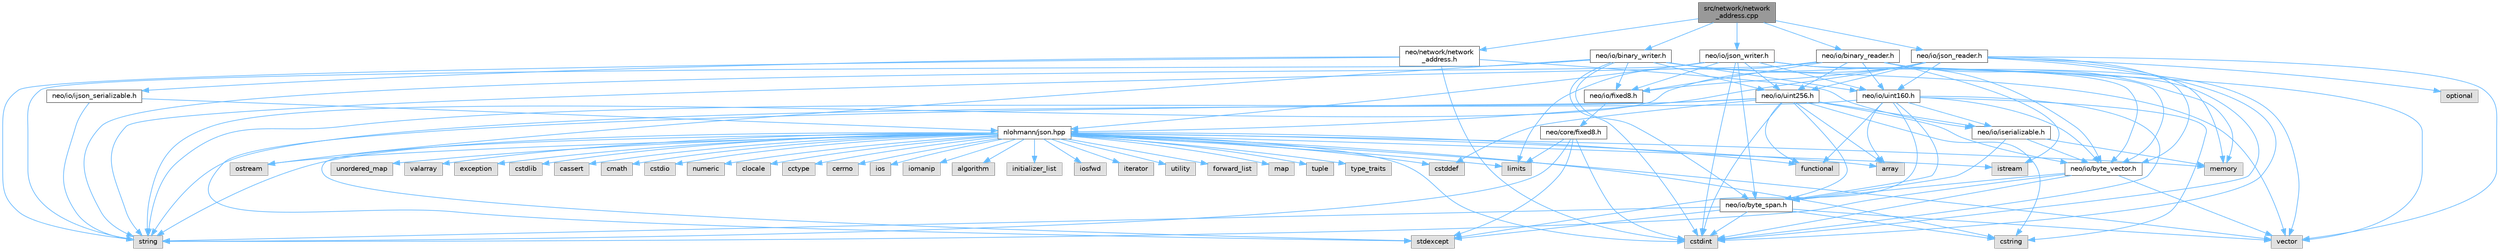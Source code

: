 digraph "src/network/network_address.cpp"
{
 // LATEX_PDF_SIZE
  bgcolor="transparent";
  edge [fontname=Helvetica,fontsize=10,labelfontname=Helvetica,labelfontsize=10];
  node [fontname=Helvetica,fontsize=10,shape=box,height=0.2,width=0.4];
  Node1 [id="Node000001",label="src/network/network\l_address.cpp",height=0.2,width=0.4,color="gray40", fillcolor="grey60", style="filled", fontcolor="black",tooltip=" "];
  Node1 -> Node2 [id="edge120_Node000001_Node000002",color="steelblue1",style="solid",tooltip=" "];
  Node2 [id="Node000002",label="neo/io/binary_reader.h",height=0.2,width=0.4,color="grey40", fillcolor="white", style="filled",URL="$binary__reader_8h.html",tooltip=" "];
  Node2 -> Node3 [id="edge121_Node000002_Node000003",color="steelblue1",style="solid",tooltip=" "];
  Node3 [id="Node000003",label="neo/io/byte_vector.h",height=0.2,width=0.4,color="grey40", fillcolor="white", style="filled",URL="$io_2byte__vector_8h.html",tooltip=" "];
  Node3 -> Node4 [id="edge122_Node000003_Node000004",color="steelblue1",style="solid",tooltip=" "];
  Node4 [id="Node000004",label="neo/io/byte_span.h",height=0.2,width=0.4,color="grey40", fillcolor="white", style="filled",URL="$io_2byte__span_8h.html",tooltip=" "];
  Node4 -> Node5 [id="edge123_Node000004_Node000005",color="steelblue1",style="solid",tooltip=" "];
  Node5 [id="Node000005",label="cstdint",height=0.2,width=0.4,color="grey60", fillcolor="#E0E0E0", style="filled",tooltip=" "];
  Node4 -> Node6 [id="edge124_Node000004_Node000006",color="steelblue1",style="solid",tooltip=" "];
  Node6 [id="Node000006",label="cstring",height=0.2,width=0.4,color="grey60", fillcolor="#E0E0E0", style="filled",tooltip=" "];
  Node4 -> Node7 [id="edge125_Node000004_Node000007",color="steelblue1",style="solid",tooltip=" "];
  Node7 [id="Node000007",label="stdexcept",height=0.2,width=0.4,color="grey60", fillcolor="#E0E0E0", style="filled",tooltip=" "];
  Node4 -> Node8 [id="edge126_Node000004_Node000008",color="steelblue1",style="solid",tooltip=" "];
  Node8 [id="Node000008",label="string",height=0.2,width=0.4,color="grey60", fillcolor="#E0E0E0", style="filled",tooltip=" "];
  Node4 -> Node9 [id="edge127_Node000004_Node000009",color="steelblue1",style="solid",tooltip=" "];
  Node9 [id="Node000009",label="vector",height=0.2,width=0.4,color="grey60", fillcolor="#E0E0E0", style="filled",tooltip=" "];
  Node3 -> Node5 [id="edge128_Node000003_Node000005",color="steelblue1",style="solid",tooltip=" "];
  Node3 -> Node8 [id="edge129_Node000003_Node000008",color="steelblue1",style="solid",tooltip=" "];
  Node3 -> Node9 [id="edge130_Node000003_Node000009",color="steelblue1",style="solid",tooltip=" "];
  Node2 -> Node10 [id="edge131_Node000002_Node000010",color="steelblue1",style="solid",tooltip=" "];
  Node10 [id="Node000010",label="neo/io/fixed8.h",height=0.2,width=0.4,color="grey40", fillcolor="white", style="filled",URL="$io_2fixed8_8h.html",tooltip=" "];
  Node10 -> Node11 [id="edge132_Node000010_Node000011",color="steelblue1",style="solid",tooltip=" "];
  Node11 [id="Node000011",label="neo/core/fixed8.h",height=0.2,width=0.4,color="grey40", fillcolor="white", style="filled",URL="$core_2fixed8_8h.html",tooltip=" "];
  Node11 -> Node5 [id="edge133_Node000011_Node000005",color="steelblue1",style="solid",tooltip=" "];
  Node11 -> Node12 [id="edge134_Node000011_Node000012",color="steelblue1",style="solid",tooltip=" "];
  Node12 [id="Node000012",label="limits",height=0.2,width=0.4,color="grey60", fillcolor="#E0E0E0", style="filled",tooltip=" "];
  Node11 -> Node7 [id="edge135_Node000011_Node000007",color="steelblue1",style="solid",tooltip=" "];
  Node11 -> Node8 [id="edge136_Node000011_Node000008",color="steelblue1",style="solid",tooltip=" "];
  Node2 -> Node13 [id="edge137_Node000002_Node000013",color="steelblue1",style="solid",tooltip=" "];
  Node13 [id="Node000013",label="neo/io/uint160.h",height=0.2,width=0.4,color="grey40", fillcolor="white", style="filled",URL="$uint160_8h.html",tooltip=" "];
  Node13 -> Node4 [id="edge138_Node000013_Node000004",color="steelblue1",style="solid",tooltip=" "];
  Node13 -> Node3 [id="edge139_Node000013_Node000003",color="steelblue1",style="solid",tooltip=" "];
  Node13 -> Node14 [id="edge140_Node000013_Node000014",color="steelblue1",style="solid",tooltip=" "];
  Node14 [id="Node000014",label="neo/io/iserializable.h",height=0.2,width=0.4,color="grey40", fillcolor="white", style="filled",URL="$iserializable_8h.html",tooltip=" "];
  Node14 -> Node4 [id="edge141_Node000014_Node000004",color="steelblue1",style="solid",tooltip=" "];
  Node14 -> Node3 [id="edge142_Node000014_Node000003",color="steelblue1",style="solid",tooltip=" "];
  Node14 -> Node15 [id="edge143_Node000014_Node000015",color="steelblue1",style="solid",tooltip=" "];
  Node15 [id="Node000015",label="memory",height=0.2,width=0.4,color="grey60", fillcolor="#E0E0E0", style="filled",tooltip=" "];
  Node13 -> Node16 [id="edge144_Node000013_Node000016",color="steelblue1",style="solid",tooltip=" "];
  Node16 [id="Node000016",label="array",height=0.2,width=0.4,color="grey60", fillcolor="#E0E0E0", style="filled",tooltip=" "];
  Node13 -> Node5 [id="edge145_Node000013_Node000005",color="steelblue1",style="solid",tooltip=" "];
  Node13 -> Node6 [id="edge146_Node000013_Node000006",color="steelblue1",style="solid",tooltip=" "];
  Node13 -> Node17 [id="edge147_Node000013_Node000017",color="steelblue1",style="solid",tooltip=" "];
  Node17 [id="Node000017",label="functional",height=0.2,width=0.4,color="grey60", fillcolor="#E0E0E0", style="filled",tooltip=" "];
  Node13 -> Node7 [id="edge148_Node000013_Node000007",color="steelblue1",style="solid",tooltip=" "];
  Node13 -> Node8 [id="edge149_Node000013_Node000008",color="steelblue1",style="solid",tooltip=" "];
  Node2 -> Node18 [id="edge150_Node000002_Node000018",color="steelblue1",style="solid",tooltip=" "];
  Node18 [id="Node000018",label="neo/io/uint256.h",height=0.2,width=0.4,color="grey40", fillcolor="white", style="filled",URL="$uint256_8h.html",tooltip=" "];
  Node18 -> Node4 [id="edge151_Node000018_Node000004",color="steelblue1",style="solid",tooltip=" "];
  Node18 -> Node3 [id="edge152_Node000018_Node000003",color="steelblue1",style="solid",tooltip=" "];
  Node18 -> Node14 [id="edge153_Node000018_Node000014",color="steelblue1",style="solid",tooltip=" "];
  Node18 -> Node16 [id="edge154_Node000018_Node000016",color="steelblue1",style="solid",tooltip=" "];
  Node18 -> Node19 [id="edge155_Node000018_Node000019",color="steelblue1",style="solid",tooltip=" "];
  Node19 [id="Node000019",label="cstddef",height=0.2,width=0.4,color="grey60", fillcolor="#E0E0E0", style="filled",tooltip=" "];
  Node18 -> Node5 [id="edge156_Node000018_Node000005",color="steelblue1",style="solid",tooltip=" "];
  Node18 -> Node6 [id="edge157_Node000018_Node000006",color="steelblue1",style="solid",tooltip=" "];
  Node18 -> Node17 [id="edge158_Node000018_Node000017",color="steelblue1",style="solid",tooltip=" "];
  Node18 -> Node7 [id="edge159_Node000018_Node000007",color="steelblue1",style="solid",tooltip=" "];
  Node18 -> Node8 [id="edge160_Node000018_Node000008",color="steelblue1",style="solid",tooltip=" "];
  Node2 -> Node5 [id="edge161_Node000002_Node000005",color="steelblue1",style="solid",tooltip=" "];
  Node2 -> Node20 [id="edge162_Node000002_Node000020",color="steelblue1",style="solid",tooltip=" "];
  Node20 [id="Node000020",label="istream",height=0.2,width=0.4,color="grey60", fillcolor="#E0E0E0", style="filled",tooltip=" "];
  Node2 -> Node12 [id="edge163_Node000002_Node000012",color="steelblue1",style="solid",tooltip=" "];
  Node2 -> Node15 [id="edge164_Node000002_Node000015",color="steelblue1",style="solid",tooltip=" "];
  Node2 -> Node8 [id="edge165_Node000002_Node000008",color="steelblue1",style="solid",tooltip=" "];
  Node2 -> Node9 [id="edge166_Node000002_Node000009",color="steelblue1",style="solid",tooltip=" "];
  Node1 -> Node21 [id="edge167_Node000001_Node000021",color="steelblue1",style="solid",tooltip=" "];
  Node21 [id="Node000021",label="neo/io/binary_writer.h",height=0.2,width=0.4,color="grey40", fillcolor="white", style="filled",URL="$binary__writer_8h.html",tooltip=" "];
  Node21 -> Node4 [id="edge168_Node000021_Node000004",color="steelblue1",style="solid",tooltip=" "];
  Node21 -> Node3 [id="edge169_Node000021_Node000003",color="steelblue1",style="solid",tooltip=" "];
  Node21 -> Node10 [id="edge170_Node000021_Node000010",color="steelblue1",style="solid",tooltip=" "];
  Node21 -> Node13 [id="edge171_Node000021_Node000013",color="steelblue1",style="solid",tooltip=" "];
  Node21 -> Node18 [id="edge172_Node000021_Node000018",color="steelblue1",style="solid",tooltip=" "];
  Node21 -> Node5 [id="edge173_Node000021_Node000005",color="steelblue1",style="solid",tooltip=" "];
  Node21 -> Node22 [id="edge174_Node000021_Node000022",color="steelblue1",style="solid",tooltip=" "];
  Node22 [id="Node000022",label="ostream",height=0.2,width=0.4,color="grey60", fillcolor="#E0E0E0", style="filled",tooltip=" "];
  Node21 -> Node8 [id="edge175_Node000021_Node000008",color="steelblue1",style="solid",tooltip=" "];
  Node21 -> Node9 [id="edge176_Node000021_Node000009",color="steelblue1",style="solid",tooltip=" "];
  Node1 -> Node23 [id="edge177_Node000001_Node000023",color="steelblue1",style="solid",tooltip=" "];
  Node23 [id="Node000023",label="neo/io/json_reader.h",height=0.2,width=0.4,color="grey40", fillcolor="white", style="filled",URL="$json__reader_8h.html",tooltip=" "];
  Node23 -> Node3 [id="edge178_Node000023_Node000003",color="steelblue1",style="solid",tooltip=" "];
  Node23 -> Node10 [id="edge179_Node000023_Node000010",color="steelblue1",style="solid",tooltip=" "];
  Node23 -> Node13 [id="edge180_Node000023_Node000013",color="steelblue1",style="solid",tooltip=" "];
  Node23 -> Node18 [id="edge181_Node000023_Node000018",color="steelblue1",style="solid",tooltip=" "];
  Node23 -> Node5 [id="edge182_Node000023_Node000005",color="steelblue1",style="solid",tooltip=" "];
  Node23 -> Node15 [id="edge183_Node000023_Node000015",color="steelblue1",style="solid",tooltip=" "];
  Node23 -> Node24 [id="edge184_Node000023_Node000024",color="steelblue1",style="solid",tooltip=" "];
  Node24 [id="Node000024",label="nlohmann/json.hpp",height=0.2,width=0.4,color="grey40", fillcolor="white", style="filled",URL="$json_8hpp.html",tooltip=" "];
  Node24 -> Node25 [id="edge185_Node000024_Node000025",color="steelblue1",style="solid",tooltip=" "];
  Node25 [id="Node000025",label="algorithm",height=0.2,width=0.4,color="grey60", fillcolor="#E0E0E0", style="filled",tooltip=" "];
  Node24 -> Node19 [id="edge186_Node000024_Node000019",color="steelblue1",style="solid",tooltip=" "];
  Node24 -> Node17 [id="edge187_Node000024_Node000017",color="steelblue1",style="solid",tooltip=" "];
  Node24 -> Node26 [id="edge188_Node000024_Node000026",color="steelblue1",style="solid",tooltip=" "];
  Node26 [id="Node000026",label="initializer_list",height=0.2,width=0.4,color="grey60", fillcolor="#E0E0E0", style="filled",tooltip=" "];
  Node24 -> Node27 [id="edge189_Node000024_Node000027",color="steelblue1",style="solid",tooltip=" "];
  Node27 [id="Node000027",label="iosfwd",height=0.2,width=0.4,color="grey60", fillcolor="#E0E0E0", style="filled",tooltip=" "];
  Node24 -> Node28 [id="edge190_Node000024_Node000028",color="steelblue1",style="solid",tooltip=" "];
  Node28 [id="Node000028",label="iterator",height=0.2,width=0.4,color="grey60", fillcolor="#E0E0E0", style="filled",tooltip=" "];
  Node24 -> Node15 [id="edge191_Node000024_Node000015",color="steelblue1",style="solid",tooltip=" "];
  Node24 -> Node8 [id="edge192_Node000024_Node000008",color="steelblue1",style="solid",tooltip=" "];
  Node24 -> Node29 [id="edge193_Node000024_Node000029",color="steelblue1",style="solid",tooltip=" "];
  Node29 [id="Node000029",label="utility",height=0.2,width=0.4,color="grey60", fillcolor="#E0E0E0", style="filled",tooltip=" "];
  Node24 -> Node9 [id="edge194_Node000024_Node000009",color="steelblue1",style="solid",tooltip=" "];
  Node24 -> Node16 [id="edge195_Node000024_Node000016",color="steelblue1",style="solid",tooltip=" "];
  Node24 -> Node30 [id="edge196_Node000024_Node000030",color="steelblue1",style="solid",tooltip=" "];
  Node30 [id="Node000030",label="forward_list",height=0.2,width=0.4,color="grey60", fillcolor="#E0E0E0", style="filled",tooltip=" "];
  Node24 -> Node31 [id="edge197_Node000024_Node000031",color="steelblue1",style="solid",tooltip=" "];
  Node31 [id="Node000031",label="map",height=0.2,width=0.4,color="grey60", fillcolor="#E0E0E0", style="filled",tooltip=" "];
  Node24 -> Node32 [id="edge198_Node000024_Node000032",color="steelblue1",style="solid",tooltip=" "];
  Node32 [id="Node000032",label="tuple",height=0.2,width=0.4,color="grey60", fillcolor="#E0E0E0", style="filled",tooltip=" "];
  Node24 -> Node33 [id="edge199_Node000024_Node000033",color="steelblue1",style="solid",tooltip=" "];
  Node33 [id="Node000033",label="type_traits",height=0.2,width=0.4,color="grey60", fillcolor="#E0E0E0", style="filled",tooltip=" "];
  Node24 -> Node34 [id="edge200_Node000024_Node000034",color="steelblue1",style="solid",tooltip=" "];
  Node34 [id="Node000034",label="unordered_map",height=0.2,width=0.4,color="grey60", fillcolor="#E0E0E0", style="filled",tooltip=" "];
  Node24 -> Node35 [id="edge201_Node000024_Node000035",color="steelblue1",style="solid",tooltip=" "];
  Node35 [id="Node000035",label="valarray",height=0.2,width=0.4,color="grey60", fillcolor="#E0E0E0", style="filled",tooltip=" "];
  Node24 -> Node36 [id="edge202_Node000024_Node000036",color="steelblue1",style="solid",tooltip=" "];
  Node36 [id="Node000036",label="exception",height=0.2,width=0.4,color="grey60", fillcolor="#E0E0E0", style="filled",tooltip=" "];
  Node24 -> Node7 [id="edge203_Node000024_Node000007",color="steelblue1",style="solid",tooltip=" "];
  Node24 -> Node5 [id="edge204_Node000024_Node000005",color="steelblue1",style="solid",tooltip=" "];
  Node24 -> Node37 [id="edge205_Node000024_Node000037",color="steelblue1",style="solid",tooltip=" "];
  Node37 [id="Node000037",label="cstdlib",height=0.2,width=0.4,color="grey60", fillcolor="#E0E0E0", style="filled",tooltip=" "];
  Node24 -> Node38 [id="edge206_Node000024_Node000038",color="steelblue1",style="solid",tooltip=" "];
  Node38 [id="Node000038",label="cassert",height=0.2,width=0.4,color="grey60", fillcolor="#E0E0E0", style="filled",tooltip=" "];
  Node24 -> Node12 [id="edge207_Node000024_Node000012",color="steelblue1",style="solid",tooltip=" "];
  Node24 -> Node6 [id="edge208_Node000024_Node000006",color="steelblue1",style="solid",tooltip=" "];
  Node24 -> Node39 [id="edge209_Node000024_Node000039",color="steelblue1",style="solid",tooltip=" "];
  Node39 [id="Node000039",label="cmath",height=0.2,width=0.4,color="grey60", fillcolor="#E0E0E0", style="filled",tooltip=" "];
  Node24 -> Node40 [id="edge210_Node000024_Node000040",color="steelblue1",style="solid",tooltip=" "];
  Node40 [id="Node000040",label="cstdio",height=0.2,width=0.4,color="grey60", fillcolor="#E0E0E0", style="filled",tooltip=" "];
  Node24 -> Node41 [id="edge211_Node000024_Node000041",color="steelblue1",style="solid",tooltip=" "];
  Node41 [id="Node000041",label="numeric",height=0.2,width=0.4,color="grey60", fillcolor="#E0E0E0", style="filled",tooltip=" "];
  Node24 -> Node20 [id="edge212_Node000024_Node000020",color="steelblue1",style="solid",tooltip=" "];
  Node24 -> Node42 [id="edge213_Node000024_Node000042",color="steelblue1",style="solid",tooltip=" "];
  Node42 [id="Node000042",label="clocale",height=0.2,width=0.4,color="grey60", fillcolor="#E0E0E0", style="filled",tooltip=" "];
  Node24 -> Node43 [id="edge214_Node000024_Node000043",color="steelblue1",style="solid",tooltip=" "];
  Node43 [id="Node000043",label="cctype",height=0.2,width=0.4,color="grey60", fillcolor="#E0E0E0", style="filled",tooltip=" "];
  Node24 -> Node44 [id="edge215_Node000024_Node000044",color="steelblue1",style="solid",tooltip=" "];
  Node44 [id="Node000044",label="cerrno",height=0.2,width=0.4,color="grey60", fillcolor="#E0E0E0", style="filled",tooltip=" "];
  Node24 -> Node45 [id="edge216_Node000024_Node000045",color="steelblue1",style="solid",tooltip=" "];
  Node45 [id="Node000045",label="ios",height=0.2,width=0.4,color="grey60", fillcolor="#E0E0E0", style="filled",tooltip=" "];
  Node24 -> Node22 [id="edge217_Node000024_Node000022",color="steelblue1",style="solid",tooltip=" "];
  Node24 -> Node46 [id="edge218_Node000024_Node000046",color="steelblue1",style="solid",tooltip=" "];
  Node46 [id="Node000046",label="iomanip",height=0.2,width=0.4,color="grey60", fillcolor="#E0E0E0", style="filled",tooltip=" "];
  Node23 -> Node47 [id="edge219_Node000023_Node000047",color="steelblue1",style="solid",tooltip=" "];
  Node47 [id="Node000047",label="optional",height=0.2,width=0.4,color="grey60", fillcolor="#E0E0E0", style="filled",tooltip=" "];
  Node23 -> Node8 [id="edge220_Node000023_Node000008",color="steelblue1",style="solid",tooltip=" "];
  Node23 -> Node9 [id="edge221_Node000023_Node000009",color="steelblue1",style="solid",tooltip=" "];
  Node1 -> Node48 [id="edge222_Node000001_Node000048",color="steelblue1",style="solid",tooltip=" "];
  Node48 [id="Node000048",label="neo/io/json_writer.h",height=0.2,width=0.4,color="grey40", fillcolor="white", style="filled",URL="$json__writer_8h.html",tooltip=" "];
  Node48 -> Node4 [id="edge223_Node000048_Node000004",color="steelblue1",style="solid",tooltip=" "];
  Node48 -> Node3 [id="edge224_Node000048_Node000003",color="steelblue1",style="solid",tooltip=" "];
  Node48 -> Node10 [id="edge225_Node000048_Node000010",color="steelblue1",style="solid",tooltip=" "];
  Node48 -> Node13 [id="edge226_Node000048_Node000013",color="steelblue1",style="solid",tooltip=" "];
  Node48 -> Node18 [id="edge227_Node000048_Node000018",color="steelblue1",style="solid",tooltip=" "];
  Node48 -> Node5 [id="edge228_Node000048_Node000005",color="steelblue1",style="solid",tooltip=" "];
  Node48 -> Node24 [id="edge229_Node000048_Node000024",color="steelblue1",style="solid",tooltip=" "];
  Node48 -> Node8 [id="edge230_Node000048_Node000008",color="steelblue1",style="solid",tooltip=" "];
  Node48 -> Node9 [id="edge231_Node000048_Node000009",color="steelblue1",style="solid",tooltip=" "];
  Node1 -> Node49 [id="edge232_Node000001_Node000049",color="steelblue1",style="solid",tooltip=" "];
  Node49 [id="Node000049",label="neo/network/network\l_address.h",height=0.2,width=0.4,color="grey40", fillcolor="white", style="filled",URL="$network__address_8h.html",tooltip=" "];
  Node49 -> Node50 [id="edge233_Node000049_Node000050",color="steelblue1",style="solid",tooltip=" "];
  Node50 [id="Node000050",label="neo/io/ijson_serializable.h",height=0.2,width=0.4,color="grey40", fillcolor="white", style="filled",URL="$ijson__serializable_8h.html",tooltip=" "];
  Node50 -> Node24 [id="edge234_Node000050_Node000024",color="steelblue1",style="solid",tooltip=" "];
  Node50 -> Node8 [id="edge235_Node000050_Node000008",color="steelblue1",style="solid",tooltip=" "];
  Node49 -> Node14 [id="edge236_Node000049_Node000014",color="steelblue1",style="solid",tooltip=" "];
  Node49 -> Node5 [id="edge237_Node000049_Node000005",color="steelblue1",style="solid",tooltip=" "];
  Node49 -> Node8 [id="edge238_Node000049_Node000008",color="steelblue1",style="solid",tooltip=" "];
}
